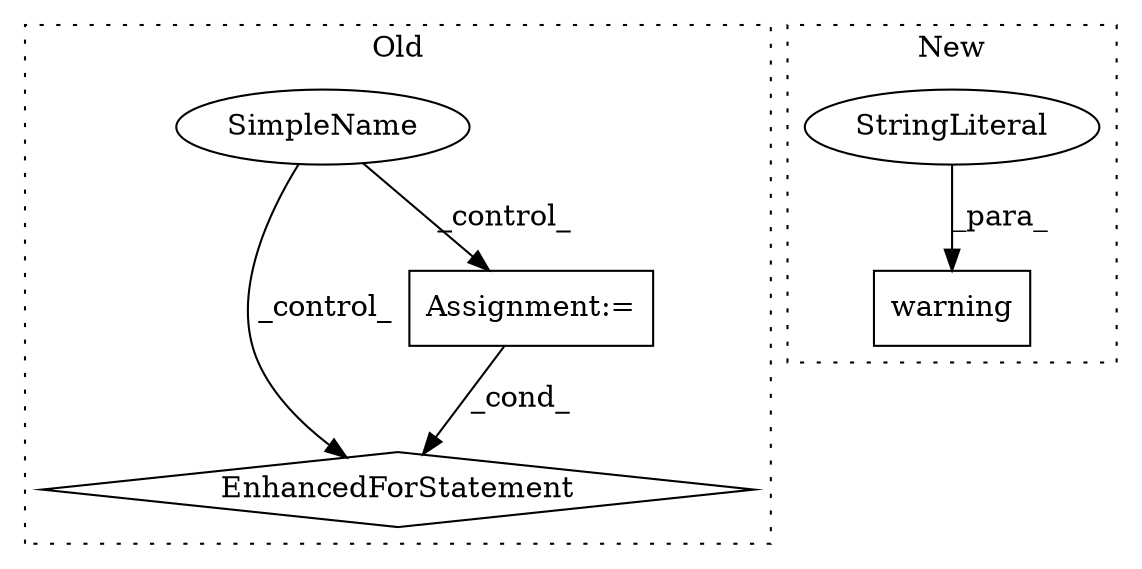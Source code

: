 digraph G {
subgraph cluster0 {
1 [label="EnhancedForStatement" a="70" s="1364,1457" l="57,2" shape="diamond"];
4 [label="Assignment:=" a="7" s="939" l="1" shape="box"];
5 [label="SimpleName" a="42" s="" l="" shape="ellipse"];
label = "Old";
style="dotted";
}
subgraph cluster1 {
2 [label="warning" a="32" s="1909,2022" l="8,1" shape="box"];
3 [label="StringLiteral" a="45" s="1917" l="105" shape="ellipse"];
label = "New";
style="dotted";
}
3 -> 2 [label="_para_"];
4 -> 1 [label="_cond_"];
5 -> 4 [label="_control_"];
5 -> 1 [label="_control_"];
}